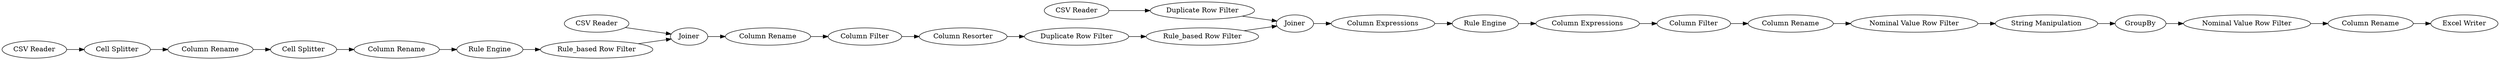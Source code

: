 digraph {
	16 -> 11
	7 -> 8
	4 -> 5
	21 -> 19
	17 -> 24
	8 -> 9
	13 -> 14
	9 -> 13
	23 -> 28
	6 -> 22
	20 -> 23
	22 -> 8
	27 -> 18
	11 -> 17
	26 -> 27
	1 -> 2
	14 -> 15
	25 -> 26
	10 -> 12
	15 -> 16
	24 -> 25
	12 -> 11
	3 -> 4
	19 -> 20
	5 -> 6
	2 -> 3
	18 -> 21
	27 [label="Column Rename"]
	7 [label="CSV Reader"]
	9 [label="Column Rename"]
	18 [label="Nominal Value Row Filter"]
	21 [label="String Manipulation"]
	26 [label="Column Filter"]
	8 [label=Joiner]
	17 [label="Column Expressions"]
	3 [label="Column Rename"]
	19 [label=GroupBy]
	24 [label="Rule Engine"]
	6 [label="Rule Engine"]
	15 [label="Duplicate Row Filter"]
	25 [label="Column Expressions"]
	12 [label="Duplicate Row Filter"]
	10 [label="CSV Reader"]
	16 [label="Rule_based Row Filter"]
	1 [label="CSV Reader"]
	22 [label="Rule_based Row Filter"]
	28 [label="Excel Writer"]
	11 [label=Joiner]
	4 [label="Cell Splitter"]
	23 [label="Column Rename"]
	14 [label="Column Resorter"]
	5 [label="Column Rename"]
	13 [label="Column Filter"]
	20 [label="Nominal Value Row Filter"]
	2 [label="Cell Splitter"]
	rankdir=LR
}
